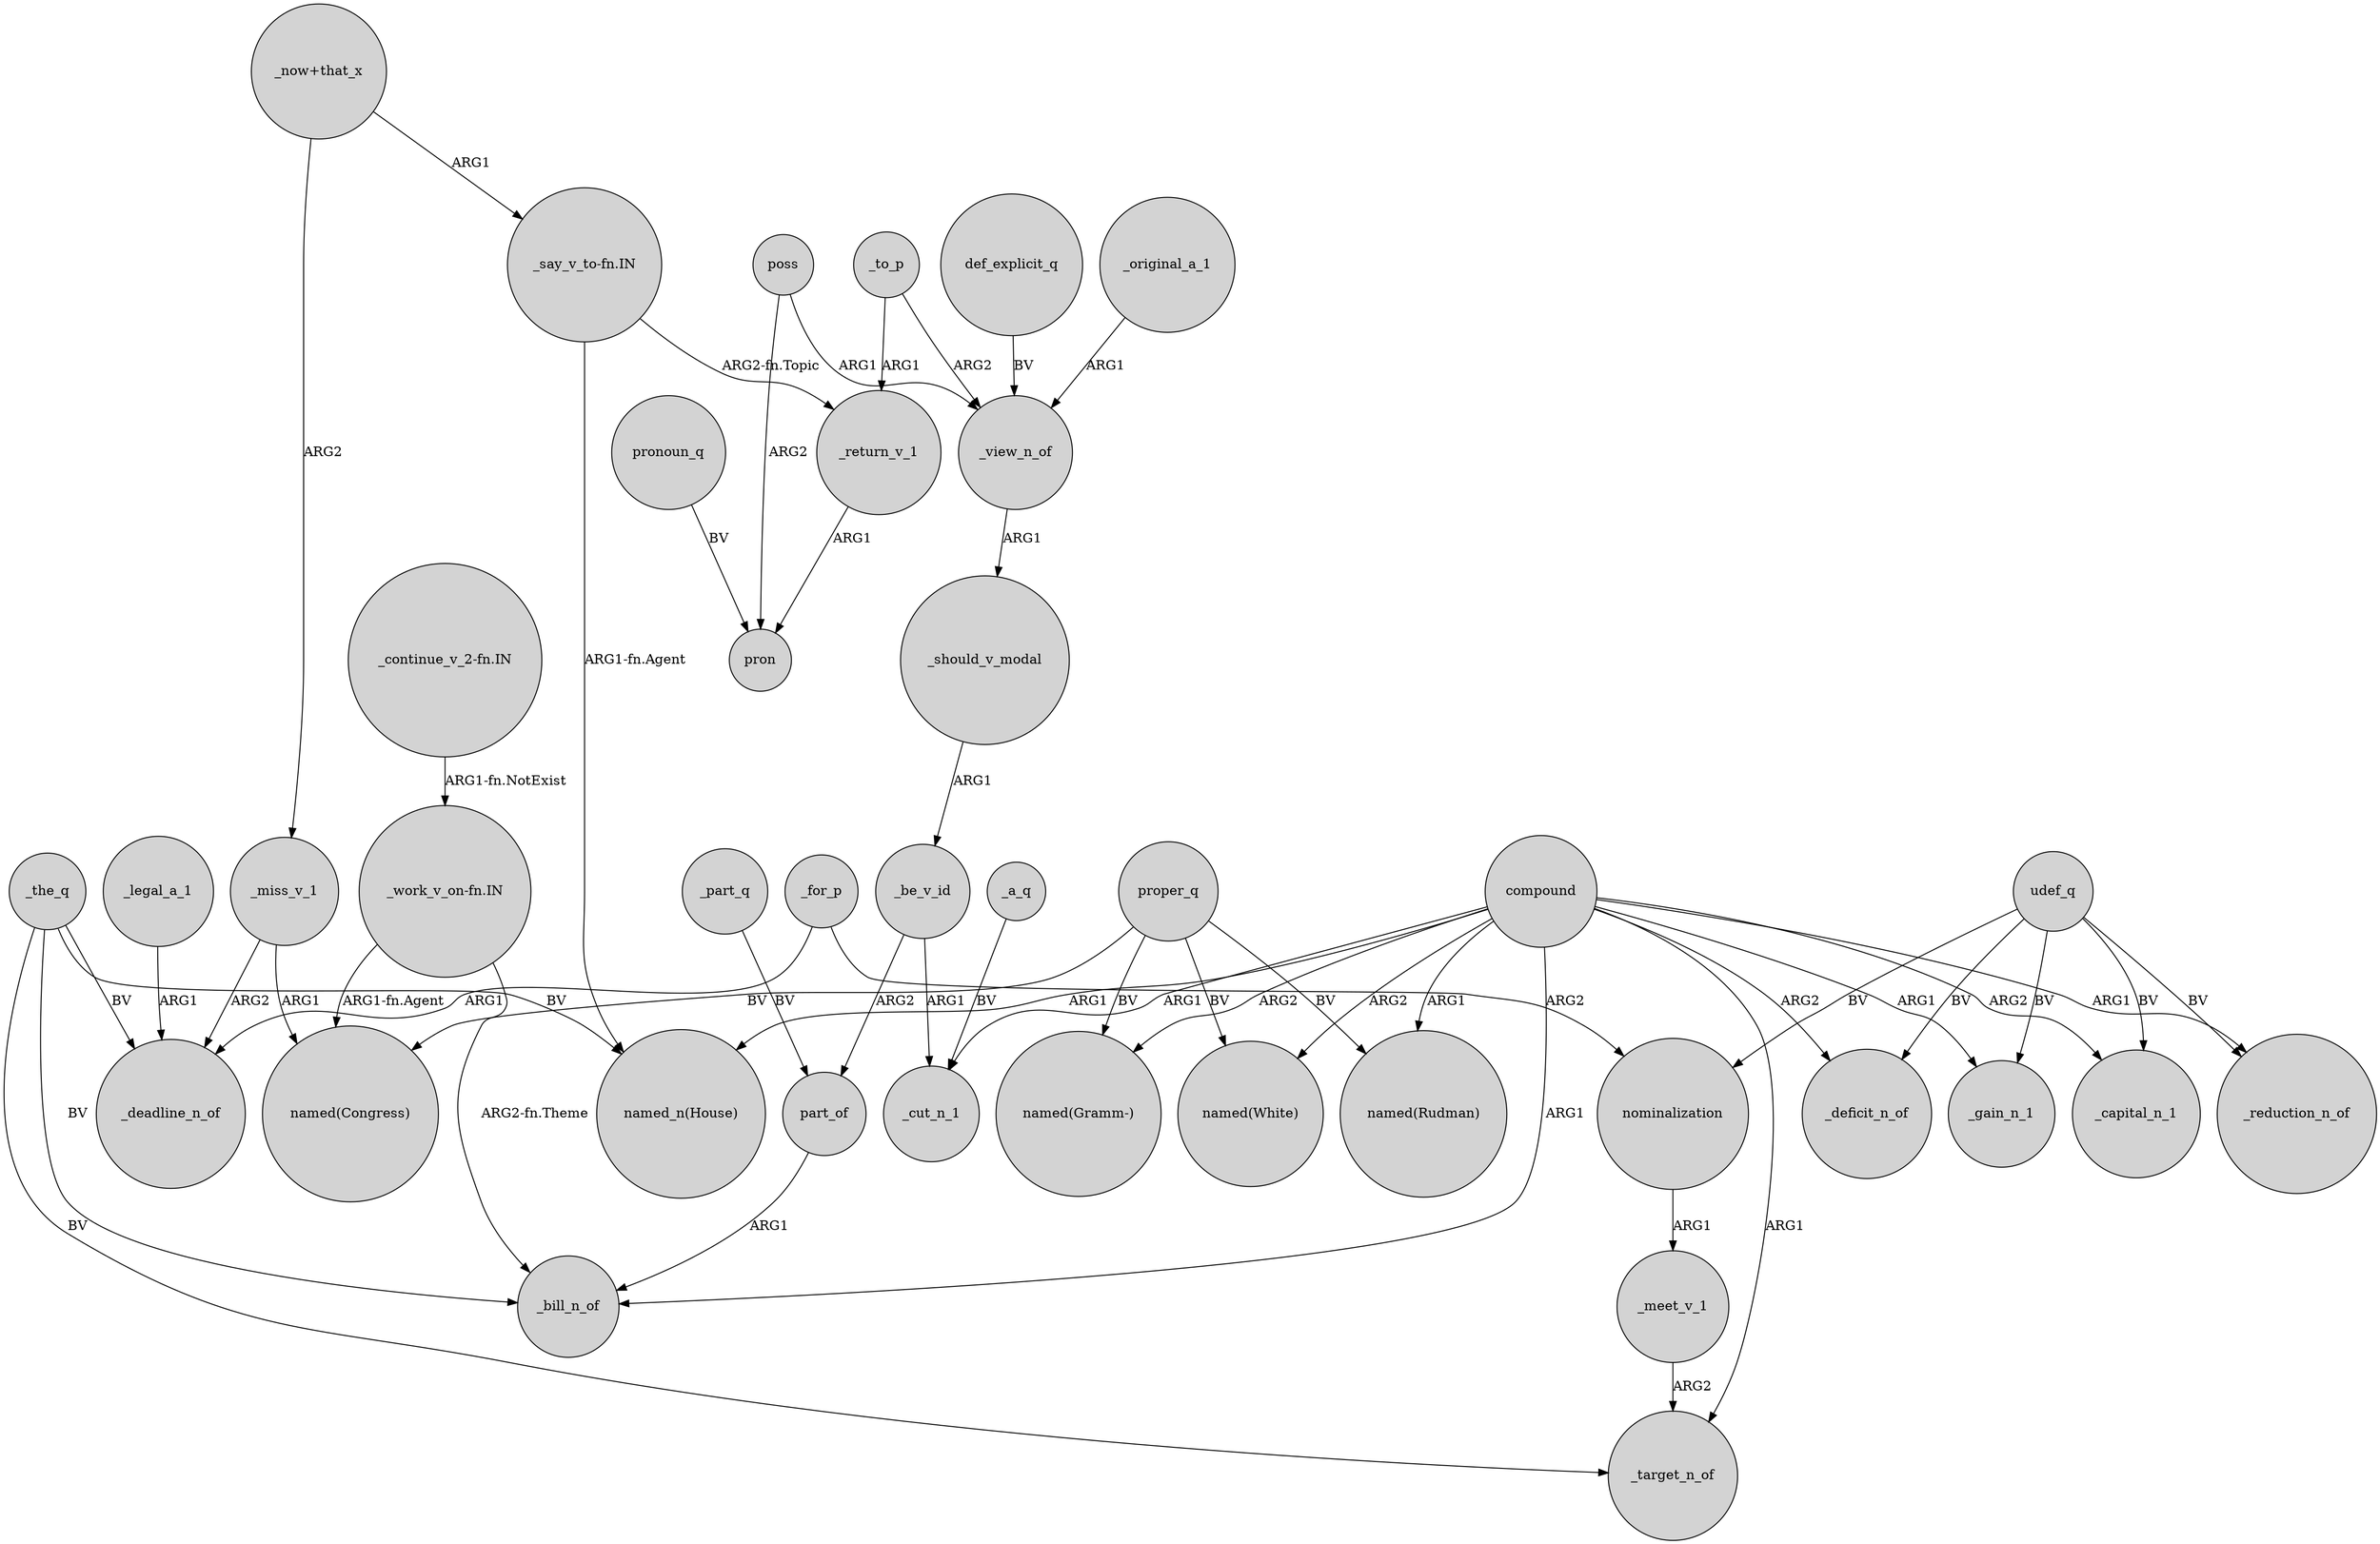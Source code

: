 digraph {
	node [shape=circle style=filled]
	_for_p -> _deadline_n_of [label=ARG1]
	_the_q -> _bill_n_of [label=BV]
	proper_q -> "named(Rudman)" [label=BV]
	_to_p -> _return_v_1 [label=ARG1]
	_a_q -> _cut_n_1 [label=BV]
	compound -> _capital_n_1 [label=ARG2]
	poss -> pron [label=ARG2]
	compound -> _bill_n_of [label=ARG1]
	udef_q -> _gain_n_1 [label=BV]
	_meet_v_1 -> _target_n_of [label=ARG2]
	udef_q -> _reduction_n_of [label=BV]
	compound -> "named(White)" [label=ARG2]
	_for_p -> nominalization [label=ARG2]
	compound -> "named(Rudman)" [label=ARG1]
	"_work_v_on-fn.IN" -> "named(Congress)" [label="ARG1-fn.Agent"]
	"_say_v_to-fn.IN" -> _return_v_1 [label="ARG2-fn.Topic"]
	compound -> "named_n(House)" [label=ARG1]
	_the_q -> _target_n_of [label=BV]
	"_now+that_x" -> "_say_v_to-fn.IN" [label=ARG1]
	_the_q -> _deadline_n_of [label=BV]
	_the_q -> "named_n(House)" [label=BV]
	udef_q -> _deficit_n_of [label=BV]
	proper_q -> "named(Congress)" [label=BV]
	_part_q -> part_of [label=BV]
	compound -> _target_n_of [label=ARG1]
	poss -> _view_n_of [label=ARG1]
	_legal_a_1 -> _deadline_n_of [label=ARG1]
	_return_v_1 -> pron [label=ARG1]
	proper_q -> "named(White)" [label=BV]
	pronoun_q -> pron [label=BV]
	"_say_v_to-fn.IN" -> "named_n(House)" [label="ARG1-fn.Agent"]
	compound -> _cut_n_1 [label=ARG1]
	compound -> _deficit_n_of [label=ARG2]
	_to_p -> _view_n_of [label=ARG2]
	compound -> "named(Gramm-)" [label=ARG2]
	def_explicit_q -> _view_n_of [label=BV]
	_view_n_of -> _should_v_modal [label=ARG1]
	udef_q -> nominalization [label=BV]
	compound -> _reduction_n_of [label=ARG1]
	nominalization -> _meet_v_1 [label=ARG1]
	compound -> _gain_n_1 [label=ARG1]
	proper_q -> "named(Gramm-)" [label=BV]
	"_continue_v_2-fn.IN" -> "_work_v_on-fn.IN" [label="ARG1-fn.NotExist"]
	_miss_v_1 -> _deadline_n_of [label=ARG2]
	"_now+that_x" -> _miss_v_1 [label=ARG2]
	_miss_v_1 -> "named(Congress)" [label=ARG1]
	_should_v_modal -> _be_v_id [label=ARG1]
	_original_a_1 -> _view_n_of [label=ARG1]
	_be_v_id -> _cut_n_1 [label=ARG1]
	_be_v_id -> part_of [label=ARG2]
	part_of -> _bill_n_of [label=ARG1]
	"_work_v_on-fn.IN" -> _bill_n_of [label="ARG2-fn.Theme"]
	udef_q -> _capital_n_1 [label=BV]
}
